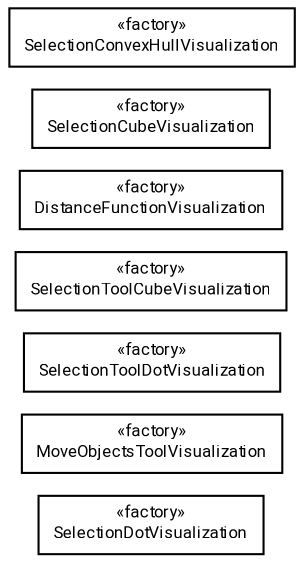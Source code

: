 #!/usr/local/bin/dot
#
# Class diagram 
# Generated by UMLGraph version R5_7_2-60-g0e99a6 (http://www.spinellis.gr/umlgraph/)
#

digraph G {
	graph [fontnames="svg"]
	edge [fontname="Roboto",fontsize=7,labelfontname="Roboto",labelfontsize=7,color="black"];
	node [fontname="Roboto",fontcolor="black",fontsize=8,shape=plaintext,margin=0,width=0,height=0];
	nodesep=0.15;
	ranksep=0.25;
	rankdir=LR;
	// de.lmu.ifi.dbs.elki.visualization.visualizers.scatterplot.selection.SelectionDotVisualization
	c182636 [label=<<table title="de.lmu.ifi.dbs.elki.visualization.visualizers.scatterplot.selection.SelectionDotVisualization" border="0" cellborder="1" cellspacing="0" cellpadding="2" href="SelectionDotVisualization.html" target="_parent">
		<tr><td><table border="0" cellspacing="0" cellpadding="1">
		<tr><td align="center" balign="center"> &#171;factory&#187; </td></tr>
		<tr><td align="center" balign="center"> <font face="Roboto">SelectionDotVisualization</font> </td></tr>
		</table></td></tr>
		</table>>, URL="SelectionDotVisualization.html"];
	// de.lmu.ifi.dbs.elki.visualization.visualizers.scatterplot.selection.MoveObjectsToolVisualization
	c182638 [label=<<table title="de.lmu.ifi.dbs.elki.visualization.visualizers.scatterplot.selection.MoveObjectsToolVisualization" border="0" cellborder="1" cellspacing="0" cellpadding="2" href="MoveObjectsToolVisualization.html" target="_parent">
		<tr><td><table border="0" cellspacing="0" cellpadding="1">
		<tr><td align="center" balign="center"> &#171;factory&#187; </td></tr>
		<tr><td align="center" balign="center"> <font face="Roboto">MoveObjectsToolVisualization</font> </td></tr>
		</table></td></tr>
		</table>>, URL="MoveObjectsToolVisualization.html"];
	// de.lmu.ifi.dbs.elki.visualization.visualizers.scatterplot.selection.SelectionToolDotVisualization
	c182640 [label=<<table title="de.lmu.ifi.dbs.elki.visualization.visualizers.scatterplot.selection.SelectionToolDotVisualization" border="0" cellborder="1" cellspacing="0" cellpadding="2" href="SelectionToolDotVisualization.html" target="_parent">
		<tr><td><table border="0" cellspacing="0" cellpadding="1">
		<tr><td align="center" balign="center"> &#171;factory&#187; </td></tr>
		<tr><td align="center" balign="center"> <font face="Roboto">SelectionToolDotVisualization</font> </td></tr>
		</table></td></tr>
		</table>>, URL="SelectionToolDotVisualization.html"];
	// de.lmu.ifi.dbs.elki.visualization.visualizers.scatterplot.selection.SelectionToolCubeVisualization
	c182643 [label=<<table title="de.lmu.ifi.dbs.elki.visualization.visualizers.scatterplot.selection.SelectionToolCubeVisualization" border="0" cellborder="1" cellspacing="0" cellpadding="2" href="SelectionToolCubeVisualization.html" target="_parent">
		<tr><td><table border="0" cellspacing="0" cellpadding="1">
		<tr><td align="center" balign="center"> &#171;factory&#187; </td></tr>
		<tr><td align="center" balign="center"> <font face="Roboto">SelectionToolCubeVisualization</font> </td></tr>
		</table></td></tr>
		</table>>, URL="SelectionToolCubeVisualization.html"];
	// de.lmu.ifi.dbs.elki.visualization.visualizers.scatterplot.selection.DistanceFunctionVisualization
	c182645 [label=<<table title="de.lmu.ifi.dbs.elki.visualization.visualizers.scatterplot.selection.DistanceFunctionVisualization" border="0" cellborder="1" cellspacing="0" cellpadding="2" href="DistanceFunctionVisualization.html" target="_parent">
		<tr><td><table border="0" cellspacing="0" cellpadding="1">
		<tr><td align="center" balign="center"> &#171;factory&#187; </td></tr>
		<tr><td align="center" balign="center"> <font face="Roboto">DistanceFunctionVisualization</font> </td></tr>
		</table></td></tr>
		</table>>, URL="DistanceFunctionVisualization.html"];
	// de.lmu.ifi.dbs.elki.visualization.visualizers.scatterplot.selection.SelectionCubeVisualization
	c182647 [label=<<table title="de.lmu.ifi.dbs.elki.visualization.visualizers.scatterplot.selection.SelectionCubeVisualization" border="0" cellborder="1" cellspacing="0" cellpadding="2" href="SelectionCubeVisualization.html" target="_parent">
		<tr><td><table border="0" cellspacing="0" cellpadding="1">
		<tr><td align="center" balign="center"> &#171;factory&#187; </td></tr>
		<tr><td align="center" balign="center"> <font face="Roboto">SelectionCubeVisualization</font> </td></tr>
		</table></td></tr>
		</table>>, URL="SelectionCubeVisualization.html"];
	// de.lmu.ifi.dbs.elki.visualization.visualizers.scatterplot.selection.SelectionConvexHullVisualization
	c182650 [label=<<table title="de.lmu.ifi.dbs.elki.visualization.visualizers.scatterplot.selection.SelectionConvexHullVisualization" border="0" cellborder="1" cellspacing="0" cellpadding="2" href="SelectionConvexHullVisualization.html" target="_parent">
		<tr><td><table border="0" cellspacing="0" cellpadding="1">
		<tr><td align="center" balign="center"> &#171;factory&#187; </td></tr>
		<tr><td align="center" balign="center"> <font face="Roboto">SelectionConvexHullVisualization</font> </td></tr>
		</table></td></tr>
		</table>>, URL="SelectionConvexHullVisualization.html"];
}

